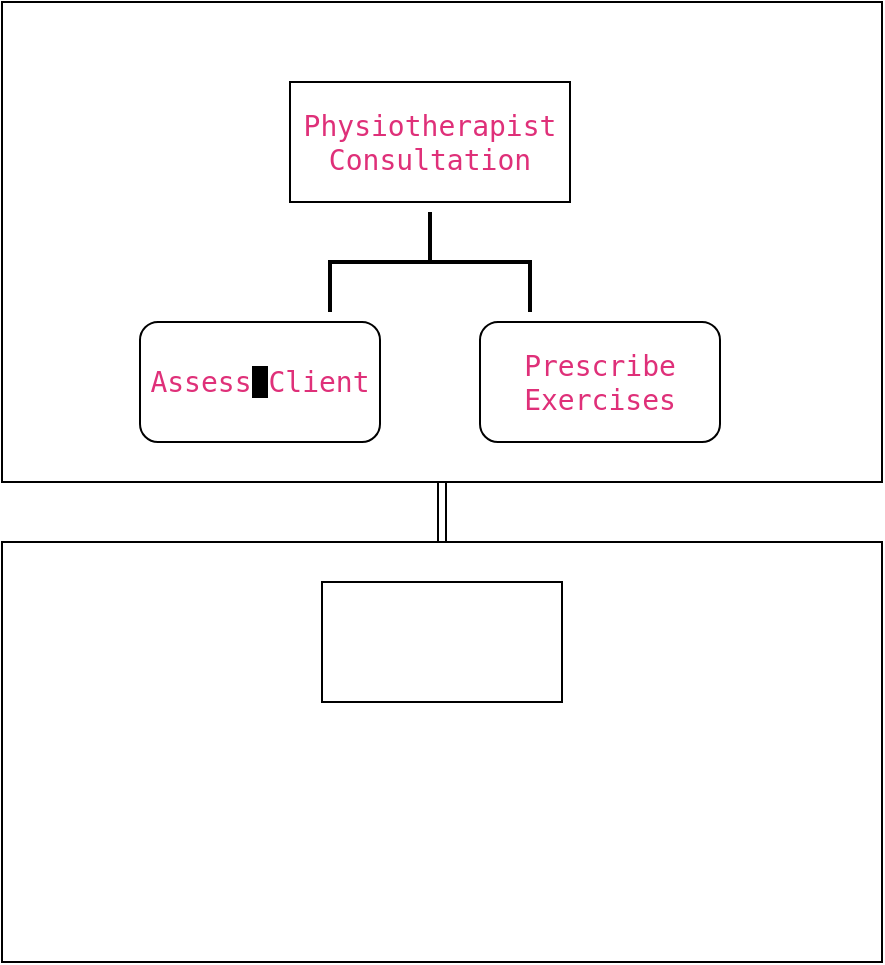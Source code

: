 <mxfile version="21.3.7" type="github">
  <diagram id="prtHgNgQTEPvFCAcTncT" name="Page-1">
    <mxGraphModel dx="1194" dy="772" grid="1" gridSize="10" guides="1" tooltips="1" connect="1" arrows="1" fold="1" page="1" pageScale="1" pageWidth="827" pageHeight="1169" math="0" shadow="0">
      <root>
        <mxCell id="0" />
        <mxCell id="1" parent="0" />
        <mxCell id="cRfRAvTXXAARMHmE-0CV-15" value="" style="rounded=0;whiteSpace=wrap;html=1;" vertex="1" parent="1">
          <mxGeometry x="200" y="80" width="440" height="240" as="geometry" />
        </mxCell>
        <mxCell id="cRfRAvTXXAARMHmE-0CV-10" value="&lt;meta charset=&quot;utf-8&quot;&gt;&lt;span style=&quot;font-style: normal; font-variant-caps: normal; font-weight: 400; letter-spacing: normal; text-indent: 0px; text-transform: none; word-spacing: 0px; -webkit-text-stroke-width: 0px; text-decoration: none; border: 0px solid rgb(217, 217, 227); box-sizing: border-box; color: rgb(223, 48, 121); font-family: &amp;quot;Söhne Mono&amp;quot;, Monaco, &amp;quot;Andale Mono&amp;quot;, &amp;quot;Ubuntu Mono&amp;quot;, monospace; font-size: 14px; text-align: left;&quot; class=&quot;hljs-variable&quot;&gt;Physiotherapist&lt;/span&gt;&lt;span style=&quot;font-style: normal; font-variant-caps: normal; font-weight: 400; letter-spacing: normal; text-indent: 0px; text-transform: none; word-spacing: 0px; -webkit-text-stroke-width: 0px; text-decoration: none; caret-color: rgb(255, 255, 255); color: rgb(255, 255, 255); font-family: &amp;quot;Söhne Mono&amp;quot;, Monaco, &amp;quot;Andale Mono&amp;quot;, &amp;quot;Ubuntu Mono&amp;quot;, monospace; font-size: 14px; text-align: left; background-color: rgb(0, 0, 0); float: none; display: inline !important;&quot;&gt; &lt;/span&gt;&lt;span style=&quot;font-style: normal; font-variant-caps: normal; font-weight: 400; letter-spacing: normal; text-indent: 0px; text-transform: none; word-spacing: 0px; -webkit-text-stroke-width: 0px; text-decoration: none; border: 0px solid rgb(217, 217, 227); box-sizing: border-box; color: rgb(223, 48, 121); font-family: &amp;quot;Söhne Mono&amp;quot;, Monaco, &amp;quot;Andale Mono&amp;quot;, &amp;quot;Ubuntu Mono&amp;quot;, monospace; font-size: 14px; text-align: left;&quot; class=&quot;hljs-variable&quot;&gt;Consultation&lt;/span&gt;" style="rounded=0;whiteSpace=wrap;html=1;" vertex="1" parent="1">
          <mxGeometry x="344" y="120" width="140" height="60" as="geometry" />
        </mxCell>
        <mxCell id="cRfRAvTXXAARMHmE-0CV-11" value="" style="strokeWidth=2;html=1;shape=mxgraph.flowchart.annotation_2;align=left;labelPosition=right;pointerEvents=1;rotation=90;" vertex="1" parent="1">
          <mxGeometry x="389" y="160" width="50" height="100" as="geometry" />
        </mxCell>
        <mxCell id="cRfRAvTXXAARMHmE-0CV-12" value="&lt;meta charset=&quot;utf-8&quot;&gt;&lt;span style=&quot;font-style: normal; font-variant-caps: normal; font-weight: 400; letter-spacing: normal; text-indent: 0px; text-transform: none; word-spacing: 0px; -webkit-text-stroke-width: 0px; text-decoration: none; border: 0px solid rgb(217, 217, 227); box-sizing: border-box; color: rgb(223, 48, 121); font-family: &amp;quot;Söhne Mono&amp;quot;, Monaco, &amp;quot;Andale Mono&amp;quot;, &amp;quot;Ubuntu Mono&amp;quot;, monospace; font-size: 14px; text-align: left;&quot; class=&quot;hljs-variable&quot;&gt;Prescribe&lt;/span&gt;&lt;span style=&quot;font-style: normal; font-variant-caps: normal; font-weight: 400; letter-spacing: normal; text-indent: 0px; text-transform: none; word-spacing: 0px; -webkit-text-stroke-width: 0px; text-decoration: none; caret-color: rgb(255, 255, 255); color: rgb(255, 255, 255); font-family: &amp;quot;Söhne Mono&amp;quot;, Monaco, &amp;quot;Andale Mono&amp;quot;, &amp;quot;Ubuntu Mono&amp;quot;, monospace; font-size: 14px; text-align: left; background-color: rgb(0, 0, 0); float: none; display: inline !important;&quot;&gt; &lt;/span&gt;&lt;span style=&quot;font-style: normal; font-variant-caps: normal; font-weight: 400; letter-spacing: normal; text-indent: 0px; text-transform: none; word-spacing: 0px; -webkit-text-stroke-width: 0px; text-decoration: none; border: 0px solid rgb(217, 217, 227); box-sizing: border-box; color: rgb(223, 48, 121); font-family: &amp;quot;Söhne Mono&amp;quot;, Monaco, &amp;quot;Andale Mono&amp;quot;, &amp;quot;Ubuntu Mono&amp;quot;, monospace; font-size: 14px; text-align: left;&quot; class=&quot;hljs-variable&quot;&gt;Exercises&lt;/span&gt;&lt;span style=&quot;font-style: normal; font-variant-caps: normal; font-weight: 400; letter-spacing: normal; text-indent: 0px; text-transform: none; word-spacing: 0px; -webkit-text-stroke-width: 0px; text-decoration: none; caret-color: rgb(255, 255, 255); color: rgb(255, 255, 255); font-family: &amp;quot;Söhne Mono&amp;quot;, Monaco, &amp;quot;Andale Mono&amp;quot;, &amp;quot;Ubuntu Mono&amp;quot;, monospace; font-size: 14px; text-align: left; background-color: rgb(0, 0, 0); float: none; display: inline !important;&quot;&gt; &lt;/span&gt;" style="rounded=1;whiteSpace=wrap;html=1;" vertex="1" parent="1">
          <mxGeometry x="439" y="240" width="120" height="60" as="geometry" />
        </mxCell>
        <mxCell id="cRfRAvTXXAARMHmE-0CV-14" value="&lt;meta charset=&quot;utf-8&quot;&gt;&lt;span style=&quot;font-style: normal; font-variant-caps: normal; font-weight: 400; letter-spacing: normal; text-indent: 0px; text-transform: none; word-spacing: 0px; -webkit-text-stroke-width: 0px; text-decoration: none; border: 0px solid rgb(217, 217, 227); box-sizing: border-box; color: rgb(223, 48, 121); font-family: &amp;quot;Söhne Mono&amp;quot;, Monaco, &amp;quot;Andale Mono&amp;quot;, &amp;quot;Ubuntu Mono&amp;quot;, monospace; font-size: 14px; text-align: left;&quot; class=&quot;hljs-variable&quot;&gt;Assess&lt;/span&gt;&lt;span style=&quot;font-style: normal; font-variant-caps: normal; font-weight: 400; letter-spacing: normal; text-indent: 0px; text-transform: none; word-spacing: 0px; -webkit-text-stroke-width: 0px; text-decoration: none; caret-color: rgb(255, 255, 255); color: rgb(255, 255, 255); font-family: &amp;quot;Söhne Mono&amp;quot;, Monaco, &amp;quot;Andale Mono&amp;quot;, &amp;quot;Ubuntu Mono&amp;quot;, monospace; font-size: 14px; text-align: left; background-color: rgb(0, 0, 0); float: none; display: inline !important;&quot;&gt; &lt;/span&gt;&lt;span style=&quot;font-style: normal; font-variant-caps: normal; font-weight: 400; letter-spacing: normal; text-indent: 0px; text-transform: none; word-spacing: 0px; -webkit-text-stroke-width: 0px; text-decoration: none; border: 0px solid rgb(217, 217, 227); box-sizing: border-box; color: rgb(223, 48, 121); font-family: &amp;quot;Söhne Mono&amp;quot;, Monaco, &amp;quot;Andale Mono&amp;quot;, &amp;quot;Ubuntu Mono&amp;quot;, monospace; font-size: 14px; text-align: left;&quot; class=&quot;hljs-variable&quot;&gt;Client&lt;/span&gt;&lt;span style=&quot;font-style: normal; font-variant-caps: normal; font-weight: 400; letter-spacing: normal; text-indent: 0px; text-transform: none; word-spacing: 0px; -webkit-text-stroke-width: 0px; text-decoration: none; caret-color: rgb(255, 255, 255); color: rgb(255, 255, 255); font-family: &amp;quot;Söhne Mono&amp;quot;, Monaco, &amp;quot;Andale Mono&amp;quot;, &amp;quot;Ubuntu Mono&amp;quot;, monospace; font-size: 14px; text-align: left; background-color: rgb(0, 0, 0); float: none; display: inline !important;&quot;&gt; &lt;/span&gt;" style="rounded=1;whiteSpace=wrap;html=1;" vertex="1" parent="1">
          <mxGeometry x="269" y="240" width="120" height="60" as="geometry" />
        </mxCell>
        <mxCell id="cRfRAvTXXAARMHmE-0CV-16" value="" style="shape=link;html=1;rounded=0;entryX=0.5;entryY=1;entryDx=0;entryDy=0;" edge="1" parent="1" target="cRfRAvTXXAARMHmE-0CV-15">
          <mxGeometry width="100" relative="1" as="geometry">
            <mxPoint x="420" y="350" as="sourcePoint" />
            <mxPoint x="460" y="400" as="targetPoint" />
          </mxGeometry>
        </mxCell>
        <mxCell id="cRfRAvTXXAARMHmE-0CV-17" value="" style="rounded=0;whiteSpace=wrap;html=1;" vertex="1" parent="1">
          <mxGeometry x="200" y="350" width="440" height="210" as="geometry" />
        </mxCell>
        <mxCell id="cRfRAvTXXAARMHmE-0CV-18" value="" style="rounded=0;whiteSpace=wrap;html=1;" vertex="1" parent="1">
          <mxGeometry x="360" y="370" width="120" height="60" as="geometry" />
        </mxCell>
      </root>
    </mxGraphModel>
  </diagram>
</mxfile>
